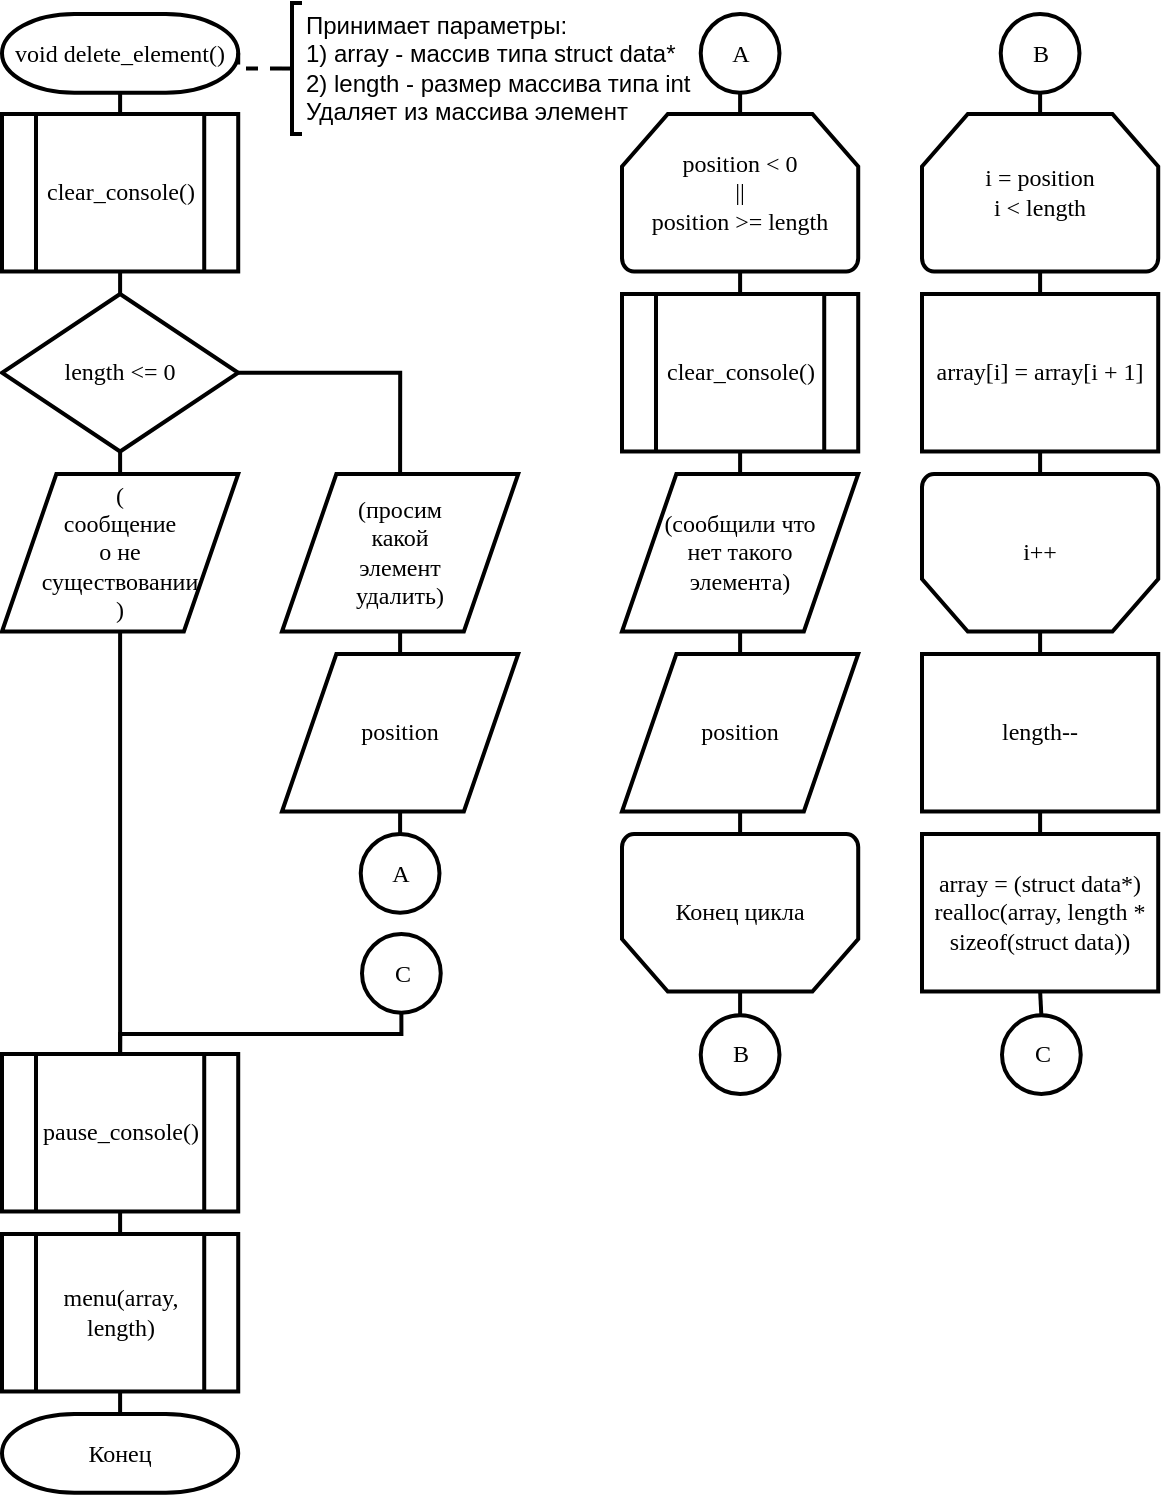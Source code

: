 <mxfile version="13.0.3" type="device"><diagram id="ifHc6evx80BNWn1CpOdK" name="Страница 1"><mxGraphModel dx="852" dy="494" grid="1" gridSize="10" guides="1" tooltips="1" connect="1" arrows="1" fold="1" page="1" pageScale="1" pageWidth="827" pageHeight="1169" math="0" shadow="0"><root><mxCell id="0"/><mxCell id="1" parent="0"/><mxCell id="mDFbWYhxVADieSrRF4ph-35" style="edgeStyle=orthogonalEdgeStyle;rounded=0;orthogonalLoop=1;jettySize=auto;html=1;exitX=0.5;exitY=1;exitDx=0;exitDy=0;exitPerimeter=0;entryX=0.5;entryY=0;entryDx=0;entryDy=0;endArrow=none;endFill=0;strokeWidth=2;" parent="1" source="mDFbWYhxVADieSrRF4ph-1" target="mDFbWYhxVADieSrRF4ph-2" edge="1"><mxGeometry relative="1" as="geometry"/></mxCell><mxCell id="mDFbWYhxVADieSrRF4ph-1" value="void delete_element()" style="strokeWidth=2;html=1;shape=mxgraph.flowchart.terminator;whiteSpace=wrap;rounded=0;fontFamily=Times New Roman;" parent="1" vertex="1"><mxGeometry x="40" y="40" width="118.11" height="39.37" as="geometry"/></mxCell><mxCell id="mDFbWYhxVADieSrRF4ph-34" style="edgeStyle=orthogonalEdgeStyle;rounded=0;orthogonalLoop=1;jettySize=auto;html=1;exitX=0.5;exitY=1;exitDx=0;exitDy=0;entryX=0.5;entryY=0;entryDx=0;entryDy=0;entryPerimeter=0;endArrow=none;endFill=0;strokeWidth=2;" parent="1" source="mDFbWYhxVADieSrRF4ph-2" target="mDFbWYhxVADieSrRF4ph-3" edge="1"><mxGeometry relative="1" as="geometry"/></mxCell><mxCell id="mDFbWYhxVADieSrRF4ph-2" value="clear_console()" style="verticalLabelPosition=middle;verticalAlign=middle;html=1;shape=process;whiteSpace=wrap;rounded=0;size=0.14;arcSize=6;strokeWidth=2;fontFamily=Times New Roman;labelPosition=center;align=center;" parent="1" vertex="1"><mxGeometry x="40" y="90" width="118.11" height="78.74" as="geometry"/></mxCell><mxCell id="mDFbWYhxVADieSrRF4ph-32" style="edgeStyle=orthogonalEdgeStyle;rounded=0;orthogonalLoop=1;jettySize=auto;html=1;exitX=0.5;exitY=1;exitDx=0;exitDy=0;exitPerimeter=0;entryX=0.5;entryY=0;entryDx=0;entryDy=0;endArrow=none;endFill=0;strokeWidth=2;" parent="1" source="mDFbWYhxVADieSrRF4ph-3" target="mDFbWYhxVADieSrRF4ph-4" edge="1"><mxGeometry relative="1" as="geometry"/></mxCell><mxCell id="mDFbWYhxVADieSrRF4ph-33" style="edgeStyle=orthogonalEdgeStyle;rounded=0;orthogonalLoop=1;jettySize=auto;html=1;exitX=1;exitY=0.5;exitDx=0;exitDy=0;exitPerimeter=0;entryX=0.5;entryY=0;entryDx=0;entryDy=0;endArrow=none;endFill=0;strokeWidth=2;" parent="1" source="mDFbWYhxVADieSrRF4ph-3" target="mDFbWYhxVADieSrRF4ph-5" edge="1"><mxGeometry relative="1" as="geometry"/></mxCell><mxCell id="mDFbWYhxVADieSrRF4ph-3" value="length &amp;lt;= 0" style="strokeWidth=2;html=1;shape=mxgraph.flowchart.decision;whiteSpace=wrap;rounded=0;fontFamily=Times New Roman;" parent="1" vertex="1"><mxGeometry x="40" y="180" width="118.11" height="78.74" as="geometry"/></mxCell><mxCell id="mDFbWYhxVADieSrRF4ph-29" style="edgeStyle=orthogonalEdgeStyle;rounded=0;orthogonalLoop=1;jettySize=auto;html=1;exitX=0.5;exitY=1;exitDx=0;exitDy=0;entryX=0.5;entryY=0;entryDx=0;entryDy=0;endArrow=none;endFill=0;strokeWidth=2;" parent="1" source="mDFbWYhxVADieSrRF4ph-4" target="mDFbWYhxVADieSrRF4ph-17" edge="1"><mxGeometry relative="1" as="geometry"/></mxCell><mxCell id="mDFbWYhxVADieSrRF4ph-4" value="(&lt;br&gt;сообщение&lt;br&gt;о не&lt;br&gt;существовании&lt;br&gt;)" style="shape=parallelogram;html=1;strokeWidth=2;perimeter=parallelogramPerimeter;whiteSpace=wrap;rounded=0;arcSize=12;size=0.23;fontFamily=Times New Roman;" parent="1" vertex="1"><mxGeometry x="40" y="270" width="118.11" height="78.74" as="geometry"/></mxCell><mxCell id="mDFbWYhxVADieSrRF4ph-31" style="edgeStyle=orthogonalEdgeStyle;rounded=0;orthogonalLoop=1;jettySize=auto;html=1;exitX=0.5;exitY=1;exitDx=0;exitDy=0;entryX=0.5;entryY=0;entryDx=0;entryDy=0;endArrow=none;endFill=0;strokeWidth=2;" parent="1" source="mDFbWYhxVADieSrRF4ph-5" target="mDFbWYhxVADieSrRF4ph-6" edge="1"><mxGeometry relative="1" as="geometry"/></mxCell><mxCell id="mDFbWYhxVADieSrRF4ph-5" value="(просим&lt;br&gt;какой&lt;br&gt;элемент&lt;br&gt;удалить)" style="shape=parallelogram;html=1;strokeWidth=2;perimeter=parallelogramPerimeter;whiteSpace=wrap;rounded=0;arcSize=12;size=0.23;fontFamily=Times New Roman;" parent="1" vertex="1"><mxGeometry x="180" y="270" width="118.11" height="78.74" as="geometry"/></mxCell><mxCell id="mDFbWYhxVADieSrRF4ph-30" style="edgeStyle=orthogonalEdgeStyle;rounded=0;orthogonalLoop=1;jettySize=auto;html=1;exitX=0.5;exitY=1;exitDx=0;exitDy=0;entryX=0.5;entryY=0;entryDx=0;entryDy=0;entryPerimeter=0;endArrow=none;endFill=0;strokeWidth=2;" parent="1" source="mDFbWYhxVADieSrRF4ph-6" target="mDFbWYhxVADieSrRF4ph-21" edge="1"><mxGeometry relative="1" as="geometry"/></mxCell><mxCell id="mDFbWYhxVADieSrRF4ph-6" value="position" style="shape=parallelogram;html=1;strokeWidth=2;perimeter=parallelogramPerimeter;whiteSpace=wrap;rounded=0;arcSize=12;size=0.23;fontFamily=Times New Roman;" parent="1" vertex="1"><mxGeometry x="180" y="360" width="118.11" height="78.74" as="geometry"/></mxCell><mxCell id="mDFbWYhxVADieSrRF4ph-37" style="edgeStyle=orthogonalEdgeStyle;rounded=0;orthogonalLoop=1;jettySize=auto;html=1;exitX=0.5;exitY=1;exitDx=0;exitDy=0;exitPerimeter=0;entryX=0.5;entryY=0;entryDx=0;entryDy=0;endArrow=none;endFill=0;strokeWidth=2;" parent="1" source="mDFbWYhxVADieSrRF4ph-7" target="mDFbWYhxVADieSrRF4ph-8" edge="1"><mxGeometry relative="1" as="geometry"/></mxCell><mxCell id="mDFbWYhxVADieSrRF4ph-7" value="position &amp;lt; 0&lt;br&gt;||&lt;br&gt;position &amp;gt;= length" style="strokeWidth=2;html=1;shape=mxgraph.flowchart.loop_limit;whiteSpace=wrap;rounded=0;fontFamily=Times New Roman;" parent="1" vertex="1"><mxGeometry x="350" y="90" width="118.11" height="78.74" as="geometry"/></mxCell><mxCell id="mDFbWYhxVADieSrRF4ph-38" style="edgeStyle=orthogonalEdgeStyle;rounded=0;orthogonalLoop=1;jettySize=auto;html=1;exitX=0.5;exitY=1;exitDx=0;exitDy=0;entryX=0.5;entryY=0;entryDx=0;entryDy=0;endArrow=none;endFill=0;strokeWidth=2;" parent="1" source="mDFbWYhxVADieSrRF4ph-8" target="mDFbWYhxVADieSrRF4ph-9" edge="1"><mxGeometry relative="1" as="geometry"/></mxCell><mxCell id="mDFbWYhxVADieSrRF4ph-8" value="clear_console()" style="verticalLabelPosition=middle;verticalAlign=middle;html=1;shape=process;whiteSpace=wrap;rounded=0;size=0.14;arcSize=6;strokeWidth=2;fontFamily=Times New Roman;labelPosition=center;align=center;" parent="1" vertex="1"><mxGeometry x="350" y="180" width="118.11" height="78.74" as="geometry"/></mxCell><mxCell id="mDFbWYhxVADieSrRF4ph-39" style="edgeStyle=orthogonalEdgeStyle;rounded=0;orthogonalLoop=1;jettySize=auto;html=1;exitX=0.5;exitY=1;exitDx=0;exitDy=0;entryX=0.5;entryY=0;entryDx=0;entryDy=0;endArrow=none;endFill=0;strokeWidth=2;" parent="1" source="mDFbWYhxVADieSrRF4ph-9" target="mDFbWYhxVADieSrRF4ph-10" edge="1"><mxGeometry relative="1" as="geometry"/></mxCell><mxCell id="mDFbWYhxVADieSrRF4ph-9" value="(сообщили что&lt;br&gt;нет такого&lt;br&gt;элемента)" style="shape=parallelogram;html=1;strokeWidth=2;perimeter=parallelogramPerimeter;whiteSpace=wrap;rounded=0;arcSize=12;size=0.23;fontFamily=Times New Roman;" parent="1" vertex="1"><mxGeometry x="350" y="270" width="118.11" height="78.74" as="geometry"/></mxCell><mxCell id="mDFbWYhxVADieSrRF4ph-40" style="edgeStyle=orthogonalEdgeStyle;rounded=0;orthogonalLoop=1;jettySize=auto;html=1;exitX=0.5;exitY=1;exitDx=0;exitDy=0;entryX=0.5;entryY=1;entryDx=0;entryDy=0;entryPerimeter=0;endArrow=none;endFill=0;strokeWidth=2;" parent="1" source="mDFbWYhxVADieSrRF4ph-10" target="mDFbWYhxVADieSrRF4ph-16" edge="1"><mxGeometry relative="1" as="geometry"/></mxCell><mxCell id="mDFbWYhxVADieSrRF4ph-10" value="position" style="shape=parallelogram;html=1;strokeWidth=2;perimeter=parallelogramPerimeter;whiteSpace=wrap;rounded=0;arcSize=12;size=0.23;fontFamily=Times New Roman;" parent="1" vertex="1"><mxGeometry x="350" y="360" width="118.11" height="78.74" as="geometry"/></mxCell><mxCell id="mDFbWYhxVADieSrRF4ph-44" style="edgeStyle=orthogonalEdgeStyle;rounded=0;orthogonalLoop=1;jettySize=auto;html=1;exitX=0.5;exitY=1;exitDx=0;exitDy=0;exitPerimeter=0;entryX=0.5;entryY=0;entryDx=0;entryDy=0;endArrow=none;endFill=0;strokeWidth=2;" parent="1" source="mDFbWYhxVADieSrRF4ph-11" target="mDFbWYhxVADieSrRF4ph-12" edge="1"><mxGeometry relative="1" as="geometry"/></mxCell><mxCell id="mDFbWYhxVADieSrRF4ph-11" value="i = position&lt;br&gt;i &amp;lt; length" style="strokeWidth=2;html=1;shape=mxgraph.flowchart.loop_limit;whiteSpace=wrap;rounded=0;fontFamily=Times New Roman;" parent="1" vertex="1"><mxGeometry x="500" y="90" width="118.11" height="78.74" as="geometry"/></mxCell><mxCell id="mDFbWYhxVADieSrRF4ph-45" style="edgeStyle=orthogonalEdgeStyle;rounded=0;orthogonalLoop=1;jettySize=auto;html=1;exitX=0.5;exitY=1;exitDx=0;exitDy=0;entryX=0.5;entryY=1;entryDx=0;entryDy=0;entryPerimeter=0;endArrow=none;endFill=0;strokeWidth=2;" parent="1" source="mDFbWYhxVADieSrRF4ph-12" target="mDFbWYhxVADieSrRF4ph-13" edge="1"><mxGeometry relative="1" as="geometry"/></mxCell><mxCell id="mDFbWYhxVADieSrRF4ph-12" value="array[i] = array[i + 1]" style="rounded=0;whiteSpace=wrap;html=1;absoluteArcSize=1;arcSize=14;strokeWidth=2;fontFamily=Times New Roman;" parent="1" vertex="1"><mxGeometry x="500" y="180" width="118.11" height="78.74" as="geometry"/></mxCell><mxCell id="mDFbWYhxVADieSrRF4ph-46" style="edgeStyle=orthogonalEdgeStyle;rounded=0;orthogonalLoop=1;jettySize=auto;html=1;exitX=0.5;exitY=0;exitDx=0;exitDy=0;exitPerimeter=0;entryX=0.5;entryY=0;entryDx=0;entryDy=0;endArrow=none;endFill=0;strokeWidth=2;" parent="1" source="mDFbWYhxVADieSrRF4ph-13" target="mDFbWYhxVADieSrRF4ph-14" edge="1"><mxGeometry relative="1" as="geometry"/></mxCell><mxCell id="mDFbWYhxVADieSrRF4ph-13" value="i++" style="strokeWidth=2;html=1;shape=mxgraph.flowchart.loop_limit;whiteSpace=wrap;rounded=0;fontFamily=Times New Roman;flipV=1;" parent="1" vertex="1"><mxGeometry x="500" y="270" width="118.11" height="78.74" as="geometry"/></mxCell><mxCell id="mDFbWYhxVADieSrRF4ph-47" style="edgeStyle=orthogonalEdgeStyle;rounded=0;orthogonalLoop=1;jettySize=auto;html=1;exitX=0.5;exitY=1;exitDx=0;exitDy=0;entryX=0.5;entryY=0;entryDx=0;entryDy=0;endArrow=none;endFill=0;strokeWidth=2;" parent="1" source="mDFbWYhxVADieSrRF4ph-14" target="mDFbWYhxVADieSrRF4ph-15" edge="1"><mxGeometry relative="1" as="geometry"/></mxCell><mxCell id="mDFbWYhxVADieSrRF4ph-14" value="length--" style="rounded=0;whiteSpace=wrap;html=1;absoluteArcSize=1;arcSize=14;strokeWidth=2;fontFamily=Times New Roman;" parent="1" vertex="1"><mxGeometry x="500" y="360" width="118.11" height="78.74" as="geometry"/></mxCell><mxCell id="mDFbWYhxVADieSrRF4ph-48" style="edgeStyle=orthogonalEdgeStyle;rounded=0;orthogonalLoop=1;jettySize=auto;html=1;exitX=0.5;exitY=1;exitDx=0;exitDy=0;entryX=0.5;entryY=0;entryDx=0;entryDy=0;entryPerimeter=0;endArrow=none;endFill=0;strokeWidth=2;" parent="1" source="mDFbWYhxVADieSrRF4ph-15" target="mDFbWYhxVADieSrRF4ph-20" edge="1"><mxGeometry relative="1" as="geometry"/></mxCell><mxCell id="mDFbWYhxVADieSrRF4ph-15" value="array = (struct data*) realloc(array, length * sizeof(struct data))" style="rounded=0;whiteSpace=wrap;html=1;absoluteArcSize=1;arcSize=14;strokeWidth=2;fontFamily=Times New Roman;" parent="1" vertex="1"><mxGeometry x="500" y="450" width="118.11" height="78.74" as="geometry"/></mxCell><mxCell id="mDFbWYhxVADieSrRF4ph-41" style="edgeStyle=orthogonalEdgeStyle;rounded=0;orthogonalLoop=1;jettySize=auto;html=1;exitX=0.5;exitY=0;exitDx=0;exitDy=0;exitPerimeter=0;entryX=0.5;entryY=0;entryDx=0;entryDy=0;entryPerimeter=0;endArrow=none;endFill=0;strokeWidth=2;" parent="1" source="mDFbWYhxVADieSrRF4ph-16" target="mDFbWYhxVADieSrRF4ph-26" edge="1"><mxGeometry relative="1" as="geometry"/></mxCell><mxCell id="mDFbWYhxVADieSrRF4ph-16" value="Конец цикла" style="strokeWidth=2;html=1;shape=mxgraph.flowchart.loop_limit;whiteSpace=wrap;rounded=0;fontFamily=Times New Roman;flipV=1;" parent="1" vertex="1"><mxGeometry x="350" y="450" width="118.11" height="78.74" as="geometry"/></mxCell><mxCell id="mDFbWYhxVADieSrRF4ph-24" style="edgeStyle=orthogonalEdgeStyle;rounded=0;orthogonalLoop=1;jettySize=auto;html=1;exitX=0.5;exitY=1;exitDx=0;exitDy=0;entryX=0.5;entryY=0;entryDx=0;entryDy=0;endArrow=none;endFill=0;strokeWidth=2;" parent="1" source="mDFbWYhxVADieSrRF4ph-17" target="mDFbWYhxVADieSrRF4ph-18" edge="1"><mxGeometry relative="1" as="geometry"/></mxCell><mxCell id="mDFbWYhxVADieSrRF4ph-17" value="pause_console()" style="verticalLabelPosition=middle;verticalAlign=middle;html=1;shape=process;whiteSpace=wrap;rounded=0;size=0.14;arcSize=6;strokeWidth=2;fontFamily=Times New Roman;labelPosition=center;align=center;" parent="1" vertex="1"><mxGeometry x="40" y="560" width="118.11" height="78.74" as="geometry"/></mxCell><mxCell id="mDFbWYhxVADieSrRF4ph-25" style="edgeStyle=orthogonalEdgeStyle;rounded=0;orthogonalLoop=1;jettySize=auto;html=1;exitX=0.5;exitY=1;exitDx=0;exitDy=0;entryX=0.5;entryY=0;entryDx=0;entryDy=0;entryPerimeter=0;endArrow=none;endFill=0;strokeWidth=2;" parent="1" source="mDFbWYhxVADieSrRF4ph-18" target="mDFbWYhxVADieSrRF4ph-19" edge="1"><mxGeometry relative="1" as="geometry"/></mxCell><mxCell id="mDFbWYhxVADieSrRF4ph-18" value="menu(array, length)" style="verticalLabelPosition=middle;verticalAlign=middle;html=1;shape=process;whiteSpace=wrap;rounded=0;size=0.14;arcSize=6;strokeWidth=2;fontFamily=Times New Roman;labelPosition=center;align=center;" parent="1" vertex="1"><mxGeometry x="40" y="650" width="118.11" height="78.74" as="geometry"/></mxCell><mxCell id="mDFbWYhxVADieSrRF4ph-19" value="Конец" style="strokeWidth=2;html=1;shape=mxgraph.flowchart.terminator;whiteSpace=wrap;rounded=0;fontFamily=Times New Roman;" parent="1" vertex="1"><mxGeometry x="40" y="740" width="118.11" height="39.37" as="geometry"/></mxCell><mxCell id="mDFbWYhxVADieSrRF4ph-20" value="C" style="verticalLabelPosition=middle;verticalAlign=middle;html=1;shape=mxgraph.flowchart.on-page_reference;rounded=0;strokeWidth=2;fontFamily=Times New Roman;labelPosition=center;align=center;" parent="1" vertex="1"><mxGeometry x="540" y="540.63" width="39.37" height="39.37" as="geometry"/></mxCell><mxCell id="mDFbWYhxVADieSrRF4ph-21" value="A" style="verticalLabelPosition=middle;verticalAlign=middle;html=1;shape=mxgraph.flowchart.on-page_reference;rounded=0;strokeWidth=2;fontFamily=Times New Roman;labelPosition=center;align=center;" parent="1" vertex="1"><mxGeometry x="219.37" y="450" width="39.37" height="39.37" as="geometry"/></mxCell><mxCell id="mDFbWYhxVADieSrRF4ph-23" style="edgeStyle=orthogonalEdgeStyle;rounded=0;orthogonalLoop=1;jettySize=auto;html=1;exitX=0.5;exitY=1;exitDx=0;exitDy=0;exitPerimeter=0;entryX=0.5;entryY=0;entryDx=0;entryDy=0;endArrow=none;endFill=0;strokeWidth=2;" parent="1" source="mDFbWYhxVADieSrRF4ph-22" target="mDFbWYhxVADieSrRF4ph-17" edge="1"><mxGeometry relative="1" as="geometry"><Array as="points"><mxPoint x="240" y="550"/><mxPoint x="99" y="550"/></Array></mxGeometry></mxCell><mxCell id="mDFbWYhxVADieSrRF4ph-22" value="C" style="verticalLabelPosition=middle;verticalAlign=middle;html=1;shape=mxgraph.flowchart.on-page_reference;rounded=0;strokeWidth=2;fontFamily=Times New Roman;labelPosition=center;align=center;" parent="1" vertex="1"><mxGeometry x="220" y="500" width="39.37" height="39.37" as="geometry"/></mxCell><mxCell id="mDFbWYhxVADieSrRF4ph-26" value="B" style="verticalLabelPosition=middle;verticalAlign=middle;html=1;shape=mxgraph.flowchart.on-page_reference;rounded=0;strokeWidth=2;fontFamily=Times New Roman;labelPosition=center;align=center;" parent="1" vertex="1"><mxGeometry x="389.37" y="540.63" width="39.37" height="39.37" as="geometry"/></mxCell><mxCell id="mDFbWYhxVADieSrRF4ph-36" style="edgeStyle=orthogonalEdgeStyle;rounded=0;orthogonalLoop=1;jettySize=auto;html=1;exitX=0.5;exitY=1;exitDx=0;exitDy=0;exitPerimeter=0;entryX=0.5;entryY=0;entryDx=0;entryDy=0;entryPerimeter=0;endArrow=none;endFill=0;strokeWidth=2;" parent="1" source="mDFbWYhxVADieSrRF4ph-27" target="mDFbWYhxVADieSrRF4ph-7" edge="1"><mxGeometry relative="1" as="geometry"/></mxCell><mxCell id="mDFbWYhxVADieSrRF4ph-27" value="A" style="verticalLabelPosition=middle;verticalAlign=middle;html=1;shape=mxgraph.flowchart.on-page_reference;rounded=0;strokeWidth=2;fontFamily=Times New Roman;labelPosition=center;align=center;" parent="1" vertex="1"><mxGeometry x="389.37" y="40" width="39.37" height="39.37" as="geometry"/></mxCell><mxCell id="mDFbWYhxVADieSrRF4ph-43" style="edgeStyle=orthogonalEdgeStyle;rounded=0;orthogonalLoop=1;jettySize=auto;html=1;exitX=0.5;exitY=1;exitDx=0;exitDy=0;exitPerimeter=0;entryX=0.5;entryY=0;entryDx=0;entryDy=0;entryPerimeter=0;endArrow=none;endFill=0;strokeWidth=2;" parent="1" source="mDFbWYhxVADieSrRF4ph-28" target="mDFbWYhxVADieSrRF4ph-11" edge="1"><mxGeometry relative="1" as="geometry"/></mxCell><mxCell id="mDFbWYhxVADieSrRF4ph-28" value="B" style="verticalLabelPosition=middle;verticalAlign=middle;html=1;shape=mxgraph.flowchart.on-page_reference;rounded=0;strokeWidth=2;fontFamily=Times New Roman;labelPosition=center;align=center;" parent="1" vertex="1"><mxGeometry x="539.37" y="40" width="39.37" height="39.37" as="geometry"/></mxCell><mxCell id="mDFbWYhxVADieSrRF4ph-50" style="edgeStyle=orthogonalEdgeStyle;rounded=0;orthogonalLoop=1;jettySize=auto;html=1;exitX=0;exitY=0.5;exitDx=0;exitDy=0;exitPerimeter=0;entryX=1;entryY=0.5;entryDx=0;entryDy=0;entryPerimeter=0;endArrow=none;endFill=0;strokeWidth=2;dashed=1;" parent="1" source="mDFbWYhxVADieSrRF4ph-49" target="mDFbWYhxVADieSrRF4ph-1" edge="1"><mxGeometry relative="1" as="geometry"/></mxCell><mxCell id="mDFbWYhxVADieSrRF4ph-49" value="Принимает параметры:&lt;br&gt;1) array - массив типа struct data*&lt;br&gt;2) length - размер массива типа int&lt;br&gt;Удаляет из массива элемент" style="strokeWidth=2;html=1;shape=mxgraph.flowchart.annotation_2;align=left;labelPosition=right;pointerEvents=1;" parent="1" vertex="1"><mxGeometry x="180" y="34.53" width="10" height="65.47" as="geometry"/></mxCell></root></mxGraphModel></diagram></mxfile>